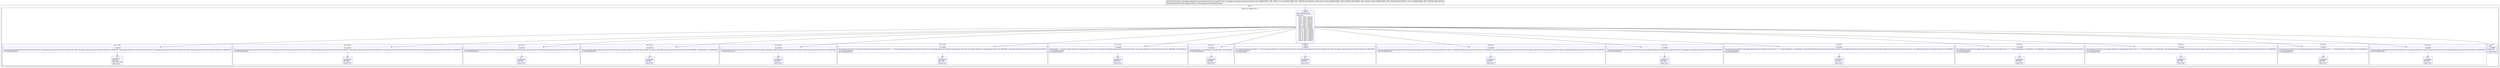 digraph "CFG forcom.google.android.gms.measurement.internal.zzdw.zza(ILandroid\/os\/Parcel;Landroid\/os\/Parcel;I)Z" {
subgraph cluster_Region_1362723809 {
label = "R(1:0)";
node [shape=record,color=blue];
subgraph cluster_SwitchRegion_1229669274 {
label = "Switch: 16, default: R(1:1)";
node [shape=record,color=blue];
Node_0 [shape=record,label="{0\:\ 0x0000|MTH_ENTER_BLOCK\l|switch(r7) \{\l    case 1: goto L_0x0155;\l    case 2: goto L_0x013e;\l    case 3: goto L_0x0003;\l    case 4: goto L_0x012f;\l    case 5: goto L_0x0118;\l    case 6: goto L_0x0109;\l    case 7: goto L_0x00f2;\l    case 8: goto L_0x0003;\l    case 9: goto L_0x00da;\l    case 10: goto L_0x00c1;\l    case 11: goto L_0x00ad;\l    case 12: goto L_0x0095;\l    case 13: goto L_0x0085;\l    case 14: goto L_0x0065;\l    case 15: goto L_0x0049;\l    case 16: goto L_0x002d;\l    case 17: goto L_0x0015;\l    case 18: goto L_0x0005;\l    default: goto L_0x0003;\l\}\l}"];
subgraph cluster_Region_907108587 {
label = "R(2:17|18)";
node [shape=record,color=blue];
Node_17 [shape=record,label="{17\:\ 0x0155|zza((com.google.android.gms.measurement.internal.zzai) com.google.android.gms.internal.measurement.zzd.zza(r8, com.google.android.gms.measurement.internal.zzai.CREATOR), (com.google.android.gms.measurement.internal.zzn) com.google.android.gms.internal.measurement.zzd.zza(r8, com.google.android.gms.measurement.internal.zzn.CREATOR))\lr9.writeNoException()\l}"];
Node_18 [shape=record,label="{18\:\ ?|SYNTHETIC\lRETURN\lORIG_RETURN\l|return true\l}"];
}
subgraph cluster_Region_1791814287 {
label = "R(2:16|33)";
node [shape=record,color=blue];
Node_16 [shape=record,label="{16\:\ 0x013e|zza((com.google.android.gms.measurement.internal.zzjn) com.google.android.gms.internal.measurement.zzd.zza(r8, com.google.android.gms.measurement.internal.zzjn.CREATOR), (com.google.android.gms.measurement.internal.zzn) com.google.android.gms.internal.measurement.zzd.zza(r8, com.google.android.gms.measurement.internal.zzn.CREATOR))\lr9.writeNoException()\l}"];
Node_33 [shape=record,label="{33\:\ ?|SYNTHETIC\lRETURN\l|return true\l}"];
}
subgraph cluster_Region_2004310716 {
label = "R(2:15|32)";
node [shape=record,color=blue];
Node_15 [shape=record,label="{15\:\ 0x012f|zza((com.google.android.gms.measurement.internal.zzn) com.google.android.gms.internal.measurement.zzd.zza(r8, com.google.android.gms.measurement.internal.zzn.CREATOR))\lr9.writeNoException()\l}"];
Node_32 [shape=record,label="{32\:\ ?|SYNTHETIC\lRETURN\l|return true\l}"];
}
subgraph cluster_Region_1681100891 {
label = "R(2:14|31)";
node [shape=record,color=blue];
Node_14 [shape=record,label="{14\:\ 0x0118|zza((com.google.android.gms.measurement.internal.zzai) com.google.android.gms.internal.measurement.zzd.zza(r8, com.google.android.gms.measurement.internal.zzai.CREATOR), r8.readString(), r8.readString())\lr9.writeNoException()\l}"];
Node_31 [shape=record,label="{31\:\ ?|SYNTHETIC\lRETURN\l|return true\l}"];
}
subgraph cluster_Region_1503179278 {
label = "R(2:13|30)";
node [shape=record,color=blue];
Node_13 [shape=record,label="{13\:\ 0x0109|zzb((com.google.android.gms.measurement.internal.zzn) com.google.android.gms.internal.measurement.zzd.zza(r8, com.google.android.gms.measurement.internal.zzn.CREATOR))\lr9.writeNoException()\l}"];
Node_30 [shape=record,label="{30\:\ ?|SYNTHETIC\lRETURN\l|return true\l}"];
}
subgraph cluster_Region_1219605192 {
label = "R(2:12|29)";
node [shape=record,color=blue];
Node_12 [shape=record,label="{12\:\ 0x00f2|java.util.List java.util.List\<com.google.android.gms.measurement.internal.zzjn\> r7 = zza((com.google.android.gms.measurement.internal.zzn) com.google.android.gms.internal.measurement.zzd.zza(r8, com.google.android.gms.measurement.internal.zzn.CREATOR), com.google.android.gms.internal.measurement.zzd.zza(r8))\lr9.writeNoException()\lr9.writeTypedList(r7)\l}"];
Node_29 [shape=record,label="{29\:\ ?|SYNTHETIC\lRETURN\l|return true\l}"];
}
subgraph cluster_Region_466768394 {
label = "R(2:11|28)";
node [shape=record,color=blue];
Node_11 [shape=record,label="{11\:\ 0x00da|byte[] byte[] r7 = zza((com.google.android.gms.measurement.internal.zzai) com.google.android.gms.internal.measurement.zzd.zza(r8, com.google.android.gms.measurement.internal.zzai.CREATOR), r8.readString())\lr9.writeNoException()\lr9.writeByteArray(r7)\l}"];
Node_28 [shape=record,label="{28\:\ ?|SYNTHETIC\lRETURN\l|return true\l}"];
}
subgraph cluster_Region_1418568480 {
label = "R(2:10|27)";
node [shape=record,color=blue];
Node_10 [shape=record,label="{10\:\ 0x00c1|zza(r8.readLong(), r8.readString(), r8.readString(), r8.readString())\lr9.writeNoException()\l}"];
Node_27 [shape=record,label="{27\:\ ?|SYNTHETIC\lRETURN\l|return true\l}"];
}
subgraph cluster_Region_546968349 {
label = "R(2:9|26)";
node [shape=record,color=blue];
Node_9 [shape=record,label="{9\:\ 0x00ad|java.lang.String java.lang.String r7 = zzc((com.google.android.gms.measurement.internal.zzn) com.google.android.gms.internal.measurement.zzd.zza(r8, com.google.android.gms.measurement.internal.zzn.CREATOR))\lr9.writeNoException()\lr9.writeString(r7)\l}"];
Node_26 [shape=record,label="{26\:\ ?|SYNTHETIC\lRETURN\l|return true\l}"];
}
subgraph cluster_Region_434287031 {
label = "R(2:8|25)";
node [shape=record,color=blue];
Node_8 [shape=record,label="{8\:\ 0x0095|zza((com.google.android.gms.measurement.internal.zzq) com.google.android.gms.internal.measurement.zzd.zza(r8, com.google.android.gms.measurement.internal.zzq.CREATOR), (com.google.android.gms.measurement.internal.zzn) com.google.android.gms.internal.measurement.zzd.zza(r8, com.google.android.gms.measurement.internal.zzn.CREATOR))\lr9.writeNoException()\l}"];
Node_25 [shape=record,label="{25\:\ ?|SYNTHETIC\lRETURN\l|return true\l}"];
}
subgraph cluster_Region_1638620056 {
label = "R(2:7|24)";
node [shape=record,color=blue];
Node_7 [shape=record,label="{7\:\ 0x0085|zzb((com.google.android.gms.measurement.internal.zzq) com.google.android.gms.internal.measurement.zzd.zza(r8, com.google.android.gms.measurement.internal.zzq.CREATOR))\lr9.writeNoException()\l}"];
Node_24 [shape=record,label="{24\:\ ?|SYNTHETIC\lRETURN\l|return true\l}"];
}
subgraph cluster_Region_1044696434 {
label = "R(2:6|23)";
node [shape=record,color=blue];
Node_6 [shape=record,label="{6\:\ 0x0065|java.util.List java.util.List\<com.google.android.gms.measurement.internal.zzjn\> r7 = zza(r8.readString(), r8.readString(), com.google.android.gms.internal.measurement.zzd.zza(r8), (com.google.android.gms.measurement.internal.zzn) com.google.android.gms.internal.measurement.zzd.zza(r8, com.google.android.gms.measurement.internal.zzn.CREATOR))\lr9.writeNoException()\lr9.writeTypedList(r7)\l}"];
Node_23 [shape=record,label="{23\:\ ?|SYNTHETIC\lRETURN\l|return true\l}"];
}
subgraph cluster_Region_2074484608 {
label = "R(2:5|22)";
node [shape=record,color=blue];
Node_5 [shape=record,label="{5\:\ 0x0049|java.util.List java.util.List\<com.google.android.gms.measurement.internal.zzjn\> r7 = zza(r8.readString(), r8.readString(), r8.readString(), com.google.android.gms.internal.measurement.zzd.zza(r8))\lr9.writeNoException()\lr9.writeTypedList(r7)\l}"];
Node_22 [shape=record,label="{22\:\ ?|SYNTHETIC\lRETURN\l|return true\l}"];
}
subgraph cluster_Region_1919762684 {
label = "R(2:4|21)";
node [shape=record,color=blue];
Node_4 [shape=record,label="{4\:\ 0x002d|java.util.List java.util.List\<com.google.android.gms.measurement.internal.zzq\> r7 = zza(r8.readString(), r8.readString(), (com.google.android.gms.measurement.internal.zzn) com.google.android.gms.internal.measurement.zzd.zza(r8, com.google.android.gms.measurement.internal.zzn.CREATOR))\lr9.writeNoException()\lr9.writeTypedList(r7)\l}"];
Node_21 [shape=record,label="{21\:\ ?|SYNTHETIC\lRETURN\l|return true\l}"];
}
subgraph cluster_Region_44021591 {
label = "R(2:3|20)";
node [shape=record,color=blue];
Node_3 [shape=record,label="{3\:\ 0x0015|java.util.List java.util.List\<com.google.android.gms.measurement.internal.zzq\> r7 = zzc(r8.readString(), r8.readString(), r8.readString())\lr9.writeNoException()\lr9.writeTypedList(r7)\l}"];
Node_20 [shape=record,label="{20\:\ ?|SYNTHETIC\lRETURN\l|return true\l}"];
}
subgraph cluster_Region_2109709665 {
label = "R(2:2|19)";
node [shape=record,color=blue];
Node_2 [shape=record,label="{2\:\ 0x0005|zzd((com.google.android.gms.measurement.internal.zzn) com.google.android.gms.internal.measurement.zzd.zza(r8, com.google.android.gms.measurement.internal.zzn.CREATOR))\lr9.writeNoException()\l}"];
Node_19 [shape=record,label="{19\:\ ?|SYNTHETIC\lRETURN\l|return true\l}"];
}
subgraph cluster_Region_1142072661 {
label = "R(1:1)";
node [shape=record,color=blue];
Node_1 [shape=record,label="{1\:\ 0x0003|RETURN\l|return false\l}"];
}
}
}
MethodNode[shape=record,label="{protected final boolean com.google.android.gms.measurement.internal.zzdw.zza((r6v0 'this' com.google.android.gms.measurement.internal.zzdw A[IMMUTABLE_TYPE, THIS]), (r7v0 int A[IMMUTABLE_TYPE, METHOD_ARGUMENT]), (r8v0 android.os.Parcel A[IMMUTABLE_TYPE, METHOD_ARGUMENT]), (r9v0 android.os.Parcel A[IMMUTABLE_TYPE, METHOD_ARGUMENT]), (r10v0 int A[IMMUTABLE_TYPE, METHOD_ARGUMENT]))  | Annotation[SYSTEM, dalvik.annotation.Throws, \{value=[android.os.RemoteException]\}]\l}"];
MethodNode -> Node_0;
Node_0 -> Node_1;
Node_0 -> Node_2;
Node_0 -> Node_3;
Node_0 -> Node_4;
Node_0 -> Node_5;
Node_0 -> Node_6;
Node_0 -> Node_7;
Node_0 -> Node_8;
Node_0 -> Node_9;
Node_0 -> Node_10;
Node_0 -> Node_11;
Node_0 -> Node_12;
Node_0 -> Node_13;
Node_0 -> Node_14;
Node_0 -> Node_15;
Node_0 -> Node_16;
Node_0 -> Node_17;
Node_17 -> Node_18;
Node_16 -> Node_33;
Node_15 -> Node_32;
Node_14 -> Node_31;
Node_13 -> Node_30;
Node_12 -> Node_29;
Node_11 -> Node_28;
Node_10 -> Node_27;
Node_9 -> Node_26;
Node_8 -> Node_25;
Node_7 -> Node_24;
Node_6 -> Node_23;
Node_5 -> Node_22;
Node_4 -> Node_21;
Node_3 -> Node_20;
Node_2 -> Node_19;
}

